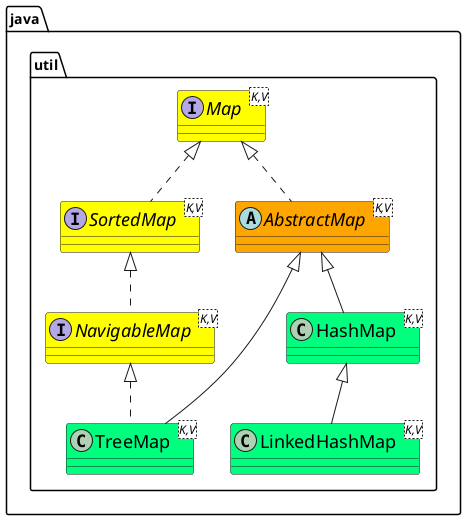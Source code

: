 @startuml

' skinparam groupInheritance 2
skinparam ClassFontSize 18

interface java.util.Map<K,V> #Yellow
interface java.util.SortedMap<K,V> #Yellow
interface java.util.NavigableMap<K,V> #Yellow

interface java.util.SortedMap<K,V> #Yellow
interface java.util.NavigableMap<K,V> #Yellow

abstract java.util.AbstractMap<K,V> #Orange

class java.util.TreeMap<K,V> #SpringGreen
class java.util.HashMap<K,V> #SpringGreen
class java.util.LinkedHashMap<K,V> #SpringGreen

java.util.Map <|.. java.util.SortedMap
java.util.SortedMap <|.. java.util.NavigableMap
java.util.NavigableMap <|.. java.util.TreeMap
java.util.AbstractMap <|-- java.util.TreeMap
java.util.Map <|.. java.util.AbstractMap


java.util.AbstractMap <|-- java.util.HashMap
java.util.HashMap <|-- java.util.LinkedHashMap




@enduml